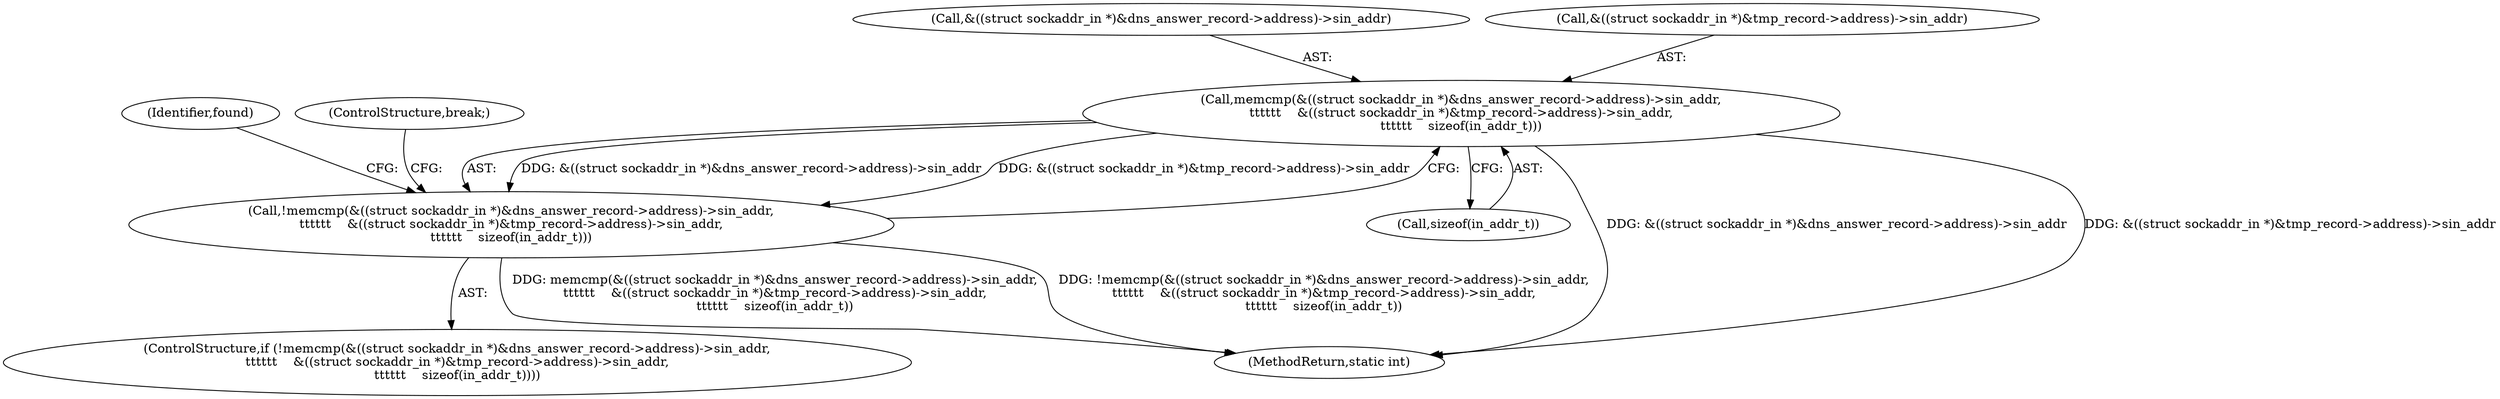 digraph "0_haproxy_efbbdf72992cd20458259962346044cafd9331c0@API" {
"1001011" [label="(Call,memcmp(&((struct sockaddr_in *)&dns_answer_record->address)->sin_addr,\n\t\t\t\t\t\t    &((struct sockaddr_in *)&tmp_record->address)->sin_addr,\n\t\t\t\t\t\t    sizeof(in_addr_t)))"];
"1001010" [label="(Call,!memcmp(&((struct sockaddr_in *)&dns_answer_record->address)->sin_addr,\n\t\t\t\t\t\t    &((struct sockaddr_in *)&tmp_record->address)->sin_addr,\n\t\t\t\t\t\t    sizeof(in_addr_t)))"];
"1001009" [label="(ControlStructure,if (!memcmp(&((struct sockaddr_in *)&dns_answer_record->address)->sin_addr,\n\t\t\t\t\t\t    &((struct sockaddr_in *)&tmp_record->address)->sin_addr,\n\t\t\t\t\t\t    sizeof(in_addr_t))))"];
"1001033" [label="(Identifier,found)"];
"1001012" [label="(Call,&((struct sockaddr_in *)&dns_answer_record->address)->sin_addr)"];
"1001030" [label="(Call,sizeof(in_addr_t))"];
"1001010" [label="(Call,!memcmp(&((struct sockaddr_in *)&dns_answer_record->address)->sin_addr,\n\t\t\t\t\t\t    &((struct sockaddr_in *)&tmp_record->address)->sin_addr,\n\t\t\t\t\t\t    sizeof(in_addr_t)))"];
"1001035" [label="(ControlStructure,break;)"];
"1001011" [label="(Call,memcmp(&((struct sockaddr_in *)&dns_answer_record->address)->sin_addr,\n\t\t\t\t\t\t    &((struct sockaddr_in *)&tmp_record->address)->sin_addr,\n\t\t\t\t\t\t    sizeof(in_addr_t)))"];
"1001021" [label="(Call,&((struct sockaddr_in *)&tmp_record->address)->sin_addr)"];
"1001156" [label="(MethodReturn,static int)"];
"1001011" -> "1001010"  [label="AST: "];
"1001011" -> "1001030"  [label="CFG: "];
"1001012" -> "1001011"  [label="AST: "];
"1001021" -> "1001011"  [label="AST: "];
"1001030" -> "1001011"  [label="AST: "];
"1001010" -> "1001011"  [label="CFG: "];
"1001011" -> "1001156"  [label="DDG: &((struct sockaddr_in *)&dns_answer_record->address)->sin_addr"];
"1001011" -> "1001156"  [label="DDG: &((struct sockaddr_in *)&tmp_record->address)->sin_addr"];
"1001011" -> "1001010"  [label="DDG: &((struct sockaddr_in *)&dns_answer_record->address)->sin_addr"];
"1001011" -> "1001010"  [label="DDG: &((struct sockaddr_in *)&tmp_record->address)->sin_addr"];
"1001010" -> "1001009"  [label="AST: "];
"1001033" -> "1001010"  [label="CFG: "];
"1001035" -> "1001010"  [label="CFG: "];
"1001010" -> "1001156"  [label="DDG: memcmp(&((struct sockaddr_in *)&dns_answer_record->address)->sin_addr,\n\t\t\t\t\t\t    &((struct sockaddr_in *)&tmp_record->address)->sin_addr,\n\t\t\t\t\t\t    sizeof(in_addr_t))"];
"1001010" -> "1001156"  [label="DDG: !memcmp(&((struct sockaddr_in *)&dns_answer_record->address)->sin_addr,\n\t\t\t\t\t\t    &((struct sockaddr_in *)&tmp_record->address)->sin_addr,\n\t\t\t\t\t\t    sizeof(in_addr_t))"];
}
